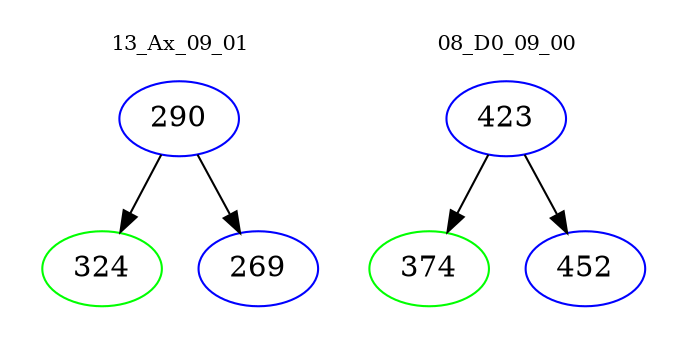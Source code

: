 digraph{
subgraph cluster_0 {
color = white
label = "13_Ax_09_01";
fontsize=10;
T0_290 [label="290", color="blue"]
T0_290 -> T0_324 [color="black"]
T0_324 [label="324", color="green"]
T0_290 -> T0_269 [color="black"]
T0_269 [label="269", color="blue"]
}
subgraph cluster_1 {
color = white
label = "08_D0_09_00";
fontsize=10;
T1_423 [label="423", color="blue"]
T1_423 -> T1_374 [color="black"]
T1_374 [label="374", color="green"]
T1_423 -> T1_452 [color="black"]
T1_452 [label="452", color="blue"]
}
}
